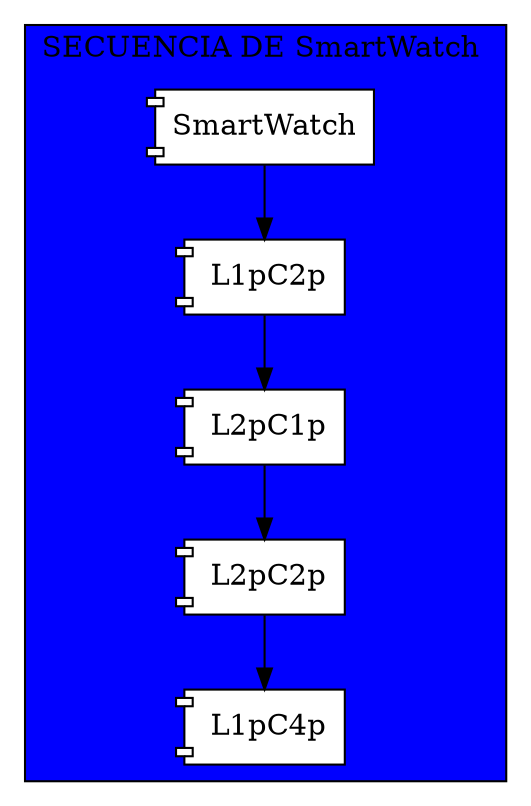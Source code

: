 
        digraph L{
        node[shape=component fillcolor="white" style =filled]
    
        subgraph cluster_p{
        label= "SECUENCIA DE SmartWatch " 
        bgcolor = "blue"
        raiz[label =SmartWatch]
        edge[dir = "forward"]
        /*Aqui creamos las cabeceras
        de las filas*/
        Fila1[label=" L1pC2p",group=1];
        Fila2[label=" L2pC1p",group=1];
        Fila3[label=" L2pC2p",group=1];
        Fila4[label=" L1pC4p",group=1];
        Fila1->Fila2
            
        Fila2->Fila3
            
        Fila3->Fila4
            
        raiz->Fila1;
        }
        }
        